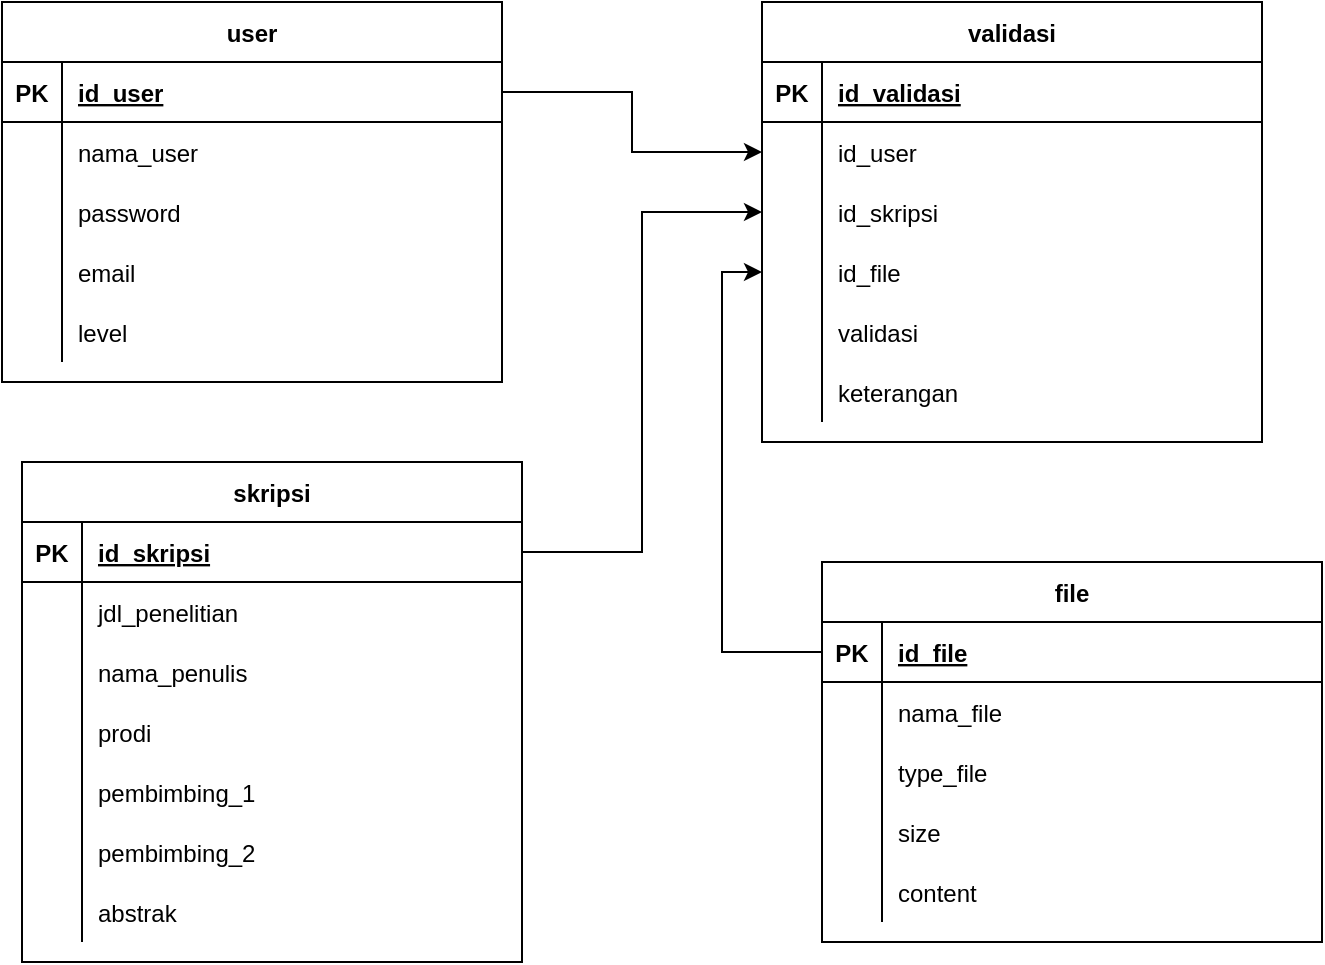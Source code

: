 <mxfile version="15.0.3" type="github">
  <diagram id="R2lEEEUBdFMjLlhIrx00" name="Page-1">
    <mxGraphModel dx="806" dy="522" grid="1" gridSize="10" guides="1" tooltips="1" connect="1" arrows="1" fold="1" page="1" pageScale="1" pageWidth="850" pageHeight="1100" math="0" shadow="0" extFonts="Permanent Marker^https://fonts.googleapis.com/css?family=Permanent+Marker">
      <root>
        <mxCell id="0" />
        <mxCell id="1" parent="0" />
        <mxCell id="C-vyLk0tnHw3VtMMgP7b-2" value="validasi" style="shape=table;startSize=30;container=1;collapsible=1;childLayout=tableLayout;fixedRows=1;rowLines=0;fontStyle=1;align=center;resizeLast=1;" parent="1" vertex="1">
          <mxGeometry x="500" y="120" width="250" height="220" as="geometry" />
        </mxCell>
        <mxCell id="C-vyLk0tnHw3VtMMgP7b-3" value="" style="shape=partialRectangle;collapsible=0;dropTarget=0;pointerEvents=0;fillColor=none;points=[[0,0.5],[1,0.5]];portConstraint=eastwest;top=0;left=0;right=0;bottom=1;" parent="C-vyLk0tnHw3VtMMgP7b-2" vertex="1">
          <mxGeometry y="30" width="250" height="30" as="geometry" />
        </mxCell>
        <mxCell id="C-vyLk0tnHw3VtMMgP7b-4" value="PK" style="shape=partialRectangle;overflow=hidden;connectable=0;fillColor=none;top=0;left=0;bottom=0;right=0;fontStyle=1;" parent="C-vyLk0tnHw3VtMMgP7b-3" vertex="1">
          <mxGeometry width="30" height="30" as="geometry" />
        </mxCell>
        <mxCell id="C-vyLk0tnHw3VtMMgP7b-5" value="id_validasi" style="shape=partialRectangle;overflow=hidden;connectable=0;fillColor=none;top=0;left=0;bottom=0;right=0;align=left;spacingLeft=6;fontStyle=5;" parent="C-vyLk0tnHw3VtMMgP7b-3" vertex="1">
          <mxGeometry x="30" width="220" height="30" as="geometry" />
        </mxCell>
        <mxCell id="JtGjOE6p_e_jFeNWXsGq-41" style="shape=partialRectangle;collapsible=0;dropTarget=0;pointerEvents=0;fillColor=none;points=[[0,0.5],[1,0.5]];portConstraint=eastwest;top=0;left=0;right=0;bottom=0;" vertex="1" parent="C-vyLk0tnHw3VtMMgP7b-2">
          <mxGeometry y="60" width="250" height="30" as="geometry" />
        </mxCell>
        <mxCell id="JtGjOE6p_e_jFeNWXsGq-42" style="shape=partialRectangle;overflow=hidden;connectable=0;fillColor=none;top=0;left=0;bottom=0;right=0;" vertex="1" parent="JtGjOE6p_e_jFeNWXsGq-41">
          <mxGeometry width="30" height="30" as="geometry" />
        </mxCell>
        <mxCell id="JtGjOE6p_e_jFeNWXsGq-43" value="id_user" style="shape=partialRectangle;overflow=hidden;connectable=0;fillColor=none;top=0;left=0;bottom=0;right=0;align=left;spacingLeft=6;" vertex="1" parent="JtGjOE6p_e_jFeNWXsGq-41">
          <mxGeometry x="30" width="220" height="30" as="geometry" />
        </mxCell>
        <mxCell id="C-vyLk0tnHw3VtMMgP7b-6" value="" style="shape=partialRectangle;collapsible=0;dropTarget=0;pointerEvents=0;fillColor=none;points=[[0,0.5],[1,0.5]];portConstraint=eastwest;top=0;left=0;right=0;bottom=0;" parent="C-vyLk0tnHw3VtMMgP7b-2" vertex="1">
          <mxGeometry y="90" width="250" height="30" as="geometry" />
        </mxCell>
        <mxCell id="C-vyLk0tnHw3VtMMgP7b-7" value="" style="shape=partialRectangle;overflow=hidden;connectable=0;fillColor=none;top=0;left=0;bottom=0;right=0;" parent="C-vyLk0tnHw3VtMMgP7b-6" vertex="1">
          <mxGeometry width="30" height="30" as="geometry" />
        </mxCell>
        <mxCell id="C-vyLk0tnHw3VtMMgP7b-8" value="id_skripsi" style="shape=partialRectangle;overflow=hidden;connectable=0;fillColor=none;top=0;left=0;bottom=0;right=0;align=left;spacingLeft=6;" parent="C-vyLk0tnHw3VtMMgP7b-6" vertex="1">
          <mxGeometry x="30" width="220" height="30" as="geometry" />
        </mxCell>
        <mxCell id="C-vyLk0tnHw3VtMMgP7b-9" value="" style="shape=partialRectangle;collapsible=0;dropTarget=0;pointerEvents=0;fillColor=none;points=[[0,0.5],[1,0.5]];portConstraint=eastwest;top=0;left=0;right=0;bottom=0;" parent="C-vyLk0tnHw3VtMMgP7b-2" vertex="1">
          <mxGeometry y="120" width="250" height="30" as="geometry" />
        </mxCell>
        <mxCell id="C-vyLk0tnHw3VtMMgP7b-10" value="" style="shape=partialRectangle;overflow=hidden;connectable=0;fillColor=none;top=0;left=0;bottom=0;right=0;" parent="C-vyLk0tnHw3VtMMgP7b-9" vertex="1">
          <mxGeometry width="30" height="30" as="geometry" />
        </mxCell>
        <mxCell id="C-vyLk0tnHw3VtMMgP7b-11" value="id_file" style="shape=partialRectangle;overflow=hidden;connectable=0;fillColor=none;top=0;left=0;bottom=0;right=0;align=left;spacingLeft=6;" parent="C-vyLk0tnHw3VtMMgP7b-9" vertex="1">
          <mxGeometry x="30" width="220" height="30" as="geometry" />
        </mxCell>
        <mxCell id="JtGjOE6p_e_jFeNWXsGq-44" style="shape=partialRectangle;collapsible=0;dropTarget=0;pointerEvents=0;fillColor=none;points=[[0,0.5],[1,0.5]];portConstraint=eastwest;top=0;left=0;right=0;bottom=0;" vertex="1" parent="C-vyLk0tnHw3VtMMgP7b-2">
          <mxGeometry y="150" width="250" height="30" as="geometry" />
        </mxCell>
        <mxCell id="JtGjOE6p_e_jFeNWXsGq-45" style="shape=partialRectangle;overflow=hidden;connectable=0;fillColor=none;top=0;left=0;bottom=0;right=0;" vertex="1" parent="JtGjOE6p_e_jFeNWXsGq-44">
          <mxGeometry width="30" height="30" as="geometry" />
        </mxCell>
        <mxCell id="JtGjOE6p_e_jFeNWXsGq-46" value="validasi" style="shape=partialRectangle;overflow=hidden;connectable=0;fillColor=none;top=0;left=0;bottom=0;right=0;align=left;spacingLeft=6;" vertex="1" parent="JtGjOE6p_e_jFeNWXsGq-44">
          <mxGeometry x="30" width="220" height="30" as="geometry" />
        </mxCell>
        <mxCell id="JtGjOE6p_e_jFeNWXsGq-47" style="shape=partialRectangle;collapsible=0;dropTarget=0;pointerEvents=0;fillColor=none;points=[[0,0.5],[1,0.5]];portConstraint=eastwest;top=0;left=0;right=0;bottom=0;" vertex="1" parent="C-vyLk0tnHw3VtMMgP7b-2">
          <mxGeometry y="180" width="250" height="30" as="geometry" />
        </mxCell>
        <mxCell id="JtGjOE6p_e_jFeNWXsGq-48" style="shape=partialRectangle;overflow=hidden;connectable=0;fillColor=none;top=0;left=0;bottom=0;right=0;" vertex="1" parent="JtGjOE6p_e_jFeNWXsGq-47">
          <mxGeometry width="30" height="30" as="geometry" />
        </mxCell>
        <mxCell id="JtGjOE6p_e_jFeNWXsGq-49" style="shape=partialRectangle;overflow=hidden;connectable=0;fillColor=none;top=0;left=0;bottom=0;right=0;align=left;spacingLeft=6;" vertex="1" parent="JtGjOE6p_e_jFeNWXsGq-47">
          <mxGeometry x="30" width="220" height="30" as="geometry" />
        </mxCell>
        <mxCell id="C-vyLk0tnHw3VtMMgP7b-13" value="file" style="shape=table;startSize=30;container=1;collapsible=1;childLayout=tableLayout;fixedRows=1;rowLines=0;fontStyle=1;align=center;resizeLast=1;" parent="1" vertex="1">
          <mxGeometry x="530" y="400" width="250" height="190" as="geometry" />
        </mxCell>
        <mxCell id="C-vyLk0tnHw3VtMMgP7b-14" value="" style="shape=partialRectangle;collapsible=0;dropTarget=0;pointerEvents=0;fillColor=none;points=[[0,0.5],[1,0.5]];portConstraint=eastwest;top=0;left=0;right=0;bottom=1;" parent="C-vyLk0tnHw3VtMMgP7b-13" vertex="1">
          <mxGeometry y="30" width="250" height="30" as="geometry" />
        </mxCell>
        <mxCell id="C-vyLk0tnHw3VtMMgP7b-15" value="PK" style="shape=partialRectangle;overflow=hidden;connectable=0;fillColor=none;top=0;left=0;bottom=0;right=0;fontStyle=1;" parent="C-vyLk0tnHw3VtMMgP7b-14" vertex="1">
          <mxGeometry width="30" height="30" as="geometry" />
        </mxCell>
        <mxCell id="C-vyLk0tnHw3VtMMgP7b-16" value="id_file" style="shape=partialRectangle;overflow=hidden;connectable=0;fillColor=none;top=0;left=0;bottom=0;right=0;align=left;spacingLeft=6;fontStyle=5;" parent="C-vyLk0tnHw3VtMMgP7b-14" vertex="1">
          <mxGeometry x="30" width="220" height="30" as="geometry" />
        </mxCell>
        <mxCell id="C-vyLk0tnHw3VtMMgP7b-17" value="" style="shape=partialRectangle;collapsible=0;dropTarget=0;pointerEvents=0;fillColor=none;points=[[0,0.5],[1,0.5]];portConstraint=eastwest;top=0;left=0;right=0;bottom=0;" parent="C-vyLk0tnHw3VtMMgP7b-13" vertex="1">
          <mxGeometry y="60" width="250" height="30" as="geometry" />
        </mxCell>
        <mxCell id="C-vyLk0tnHw3VtMMgP7b-18" value="" style="shape=partialRectangle;overflow=hidden;connectable=0;fillColor=none;top=0;left=0;bottom=0;right=0;" parent="C-vyLk0tnHw3VtMMgP7b-17" vertex="1">
          <mxGeometry width="30" height="30" as="geometry" />
        </mxCell>
        <mxCell id="C-vyLk0tnHw3VtMMgP7b-19" value="nama_file" style="shape=partialRectangle;overflow=hidden;connectable=0;fillColor=none;top=0;left=0;bottom=0;right=0;align=left;spacingLeft=6;" parent="C-vyLk0tnHw3VtMMgP7b-17" vertex="1">
          <mxGeometry x="30" width="220" height="30" as="geometry" />
        </mxCell>
        <mxCell id="C-vyLk0tnHw3VtMMgP7b-20" value="" style="shape=partialRectangle;collapsible=0;dropTarget=0;pointerEvents=0;fillColor=none;points=[[0,0.5],[1,0.5]];portConstraint=eastwest;top=0;left=0;right=0;bottom=0;" parent="C-vyLk0tnHw3VtMMgP7b-13" vertex="1">
          <mxGeometry y="90" width="250" height="30" as="geometry" />
        </mxCell>
        <mxCell id="C-vyLk0tnHw3VtMMgP7b-21" value="" style="shape=partialRectangle;overflow=hidden;connectable=0;fillColor=none;top=0;left=0;bottom=0;right=0;" parent="C-vyLk0tnHw3VtMMgP7b-20" vertex="1">
          <mxGeometry width="30" height="30" as="geometry" />
        </mxCell>
        <mxCell id="C-vyLk0tnHw3VtMMgP7b-22" value="type_file" style="shape=partialRectangle;overflow=hidden;connectable=0;fillColor=none;top=0;left=0;bottom=0;right=0;align=left;spacingLeft=6;" parent="C-vyLk0tnHw3VtMMgP7b-20" vertex="1">
          <mxGeometry x="30" width="220" height="30" as="geometry" />
        </mxCell>
        <mxCell id="JtGjOE6p_e_jFeNWXsGq-38" style="shape=partialRectangle;collapsible=0;dropTarget=0;pointerEvents=0;fillColor=none;points=[[0,0.5],[1,0.5]];portConstraint=eastwest;top=0;left=0;right=0;bottom=0;" vertex="1" parent="C-vyLk0tnHw3VtMMgP7b-13">
          <mxGeometry y="120" width="250" height="30" as="geometry" />
        </mxCell>
        <mxCell id="JtGjOE6p_e_jFeNWXsGq-39" style="shape=partialRectangle;overflow=hidden;connectable=0;fillColor=none;top=0;left=0;bottom=0;right=0;" vertex="1" parent="JtGjOE6p_e_jFeNWXsGq-38">
          <mxGeometry width="30" height="30" as="geometry" />
        </mxCell>
        <mxCell id="JtGjOE6p_e_jFeNWXsGq-40" value="size" style="shape=partialRectangle;overflow=hidden;connectable=0;fillColor=none;top=0;left=0;bottom=0;right=0;align=left;spacingLeft=6;" vertex="1" parent="JtGjOE6p_e_jFeNWXsGq-38">
          <mxGeometry x="30" width="220" height="30" as="geometry" />
        </mxCell>
        <mxCell id="JtGjOE6p_e_jFeNWXsGq-35" style="shape=partialRectangle;collapsible=0;dropTarget=0;pointerEvents=0;fillColor=none;points=[[0,0.5],[1,0.5]];portConstraint=eastwest;top=0;left=0;right=0;bottom=0;" vertex="1" parent="C-vyLk0tnHw3VtMMgP7b-13">
          <mxGeometry y="150" width="250" height="30" as="geometry" />
        </mxCell>
        <mxCell id="JtGjOE6p_e_jFeNWXsGq-36" style="shape=partialRectangle;overflow=hidden;connectable=0;fillColor=none;top=0;left=0;bottom=0;right=0;" vertex="1" parent="JtGjOE6p_e_jFeNWXsGq-35">
          <mxGeometry width="30" height="30" as="geometry" />
        </mxCell>
        <mxCell id="JtGjOE6p_e_jFeNWXsGq-37" value="content" style="shape=partialRectangle;overflow=hidden;connectable=0;fillColor=none;top=0;left=0;bottom=0;right=0;align=left;spacingLeft=6;" vertex="1" parent="JtGjOE6p_e_jFeNWXsGq-35">
          <mxGeometry x="30" width="220" height="30" as="geometry" />
        </mxCell>
        <mxCell id="C-vyLk0tnHw3VtMMgP7b-23" value="user" style="shape=table;startSize=30;container=1;collapsible=1;childLayout=tableLayout;fixedRows=1;rowLines=0;fontStyle=1;align=center;resizeLast=1;" parent="1" vertex="1">
          <mxGeometry x="120" y="120" width="250" height="190" as="geometry" />
        </mxCell>
        <mxCell id="C-vyLk0tnHw3VtMMgP7b-24" value="" style="shape=partialRectangle;collapsible=0;dropTarget=0;pointerEvents=0;fillColor=none;points=[[0,0.5],[1,0.5]];portConstraint=eastwest;top=0;left=0;right=0;bottom=1;" parent="C-vyLk0tnHw3VtMMgP7b-23" vertex="1">
          <mxGeometry y="30" width="250" height="30" as="geometry" />
        </mxCell>
        <mxCell id="C-vyLk0tnHw3VtMMgP7b-25" value="PK" style="shape=partialRectangle;overflow=hidden;connectable=0;fillColor=none;top=0;left=0;bottom=0;right=0;fontStyle=1;" parent="C-vyLk0tnHw3VtMMgP7b-24" vertex="1">
          <mxGeometry width="30" height="30" as="geometry" />
        </mxCell>
        <mxCell id="C-vyLk0tnHw3VtMMgP7b-26" value="id_user" style="shape=partialRectangle;overflow=hidden;connectable=0;fillColor=none;top=0;left=0;bottom=0;right=0;align=left;spacingLeft=6;fontStyle=5;" parent="C-vyLk0tnHw3VtMMgP7b-24" vertex="1">
          <mxGeometry x="30" width="220" height="30" as="geometry" />
        </mxCell>
        <mxCell id="C-vyLk0tnHw3VtMMgP7b-27" value="" style="shape=partialRectangle;collapsible=0;dropTarget=0;pointerEvents=0;fillColor=none;points=[[0,0.5],[1,0.5]];portConstraint=eastwest;top=0;left=0;right=0;bottom=0;" parent="C-vyLk0tnHw3VtMMgP7b-23" vertex="1">
          <mxGeometry y="60" width="250" height="30" as="geometry" />
        </mxCell>
        <mxCell id="C-vyLk0tnHw3VtMMgP7b-28" value="" style="shape=partialRectangle;overflow=hidden;connectable=0;fillColor=none;top=0;left=0;bottom=0;right=0;" parent="C-vyLk0tnHw3VtMMgP7b-27" vertex="1">
          <mxGeometry width="30" height="30" as="geometry" />
        </mxCell>
        <mxCell id="C-vyLk0tnHw3VtMMgP7b-29" value="nama_user" style="shape=partialRectangle;overflow=hidden;connectable=0;fillColor=none;top=0;left=0;bottom=0;right=0;align=left;spacingLeft=6;" parent="C-vyLk0tnHw3VtMMgP7b-27" vertex="1">
          <mxGeometry x="30" width="220" height="30" as="geometry" />
        </mxCell>
        <mxCell id="JtGjOE6p_e_jFeNWXsGq-4" style="shape=partialRectangle;collapsible=0;dropTarget=0;pointerEvents=0;fillColor=none;points=[[0,0.5],[1,0.5]];portConstraint=eastwest;top=0;left=0;right=0;bottom=0;" vertex="1" parent="C-vyLk0tnHw3VtMMgP7b-23">
          <mxGeometry y="90" width="250" height="30" as="geometry" />
        </mxCell>
        <mxCell id="JtGjOE6p_e_jFeNWXsGq-5" style="shape=partialRectangle;overflow=hidden;connectable=0;fillColor=none;top=0;left=0;bottom=0;right=0;" vertex="1" parent="JtGjOE6p_e_jFeNWXsGq-4">
          <mxGeometry width="30" height="30" as="geometry" />
        </mxCell>
        <mxCell id="JtGjOE6p_e_jFeNWXsGq-6" value="password" style="shape=partialRectangle;overflow=hidden;connectable=0;fillColor=none;top=0;left=0;bottom=0;right=0;align=left;spacingLeft=6;" vertex="1" parent="JtGjOE6p_e_jFeNWXsGq-4">
          <mxGeometry x="30" width="220" height="30" as="geometry" />
        </mxCell>
        <mxCell id="JtGjOE6p_e_jFeNWXsGq-7" style="shape=partialRectangle;collapsible=0;dropTarget=0;pointerEvents=0;fillColor=none;points=[[0,0.5],[1,0.5]];portConstraint=eastwest;top=0;left=0;right=0;bottom=0;" vertex="1" parent="C-vyLk0tnHw3VtMMgP7b-23">
          <mxGeometry y="120" width="250" height="30" as="geometry" />
        </mxCell>
        <mxCell id="JtGjOE6p_e_jFeNWXsGq-8" style="shape=partialRectangle;overflow=hidden;connectable=0;fillColor=none;top=0;left=0;bottom=0;right=0;" vertex="1" parent="JtGjOE6p_e_jFeNWXsGq-7">
          <mxGeometry width="30" height="30" as="geometry" />
        </mxCell>
        <mxCell id="JtGjOE6p_e_jFeNWXsGq-9" value="email" style="shape=partialRectangle;overflow=hidden;connectable=0;fillColor=none;top=0;left=0;bottom=0;right=0;align=left;spacingLeft=6;" vertex="1" parent="JtGjOE6p_e_jFeNWXsGq-7">
          <mxGeometry x="30" width="220" height="30" as="geometry" />
        </mxCell>
        <mxCell id="JtGjOE6p_e_jFeNWXsGq-10" style="shape=partialRectangle;collapsible=0;dropTarget=0;pointerEvents=0;fillColor=none;points=[[0,0.5],[1,0.5]];portConstraint=eastwest;top=0;left=0;right=0;bottom=0;" vertex="1" parent="C-vyLk0tnHw3VtMMgP7b-23">
          <mxGeometry y="150" width="250" height="30" as="geometry" />
        </mxCell>
        <mxCell id="JtGjOE6p_e_jFeNWXsGq-11" style="shape=partialRectangle;overflow=hidden;connectable=0;fillColor=none;top=0;left=0;bottom=0;right=0;" vertex="1" parent="JtGjOE6p_e_jFeNWXsGq-10">
          <mxGeometry width="30" height="30" as="geometry" />
        </mxCell>
        <mxCell id="JtGjOE6p_e_jFeNWXsGq-12" value="level" style="shape=partialRectangle;overflow=hidden;connectable=0;fillColor=none;top=0;left=0;bottom=0;right=0;align=left;spacingLeft=6;" vertex="1" parent="JtGjOE6p_e_jFeNWXsGq-10">
          <mxGeometry x="30" width="220" height="30" as="geometry" />
        </mxCell>
        <mxCell id="JtGjOE6p_e_jFeNWXsGq-13" value="skripsi" style="shape=table;startSize=30;container=1;collapsible=1;childLayout=tableLayout;fixedRows=1;rowLines=0;fontStyle=1;align=center;resizeLast=1;" vertex="1" parent="1">
          <mxGeometry x="130" y="350" width="250" height="250" as="geometry" />
        </mxCell>
        <mxCell id="JtGjOE6p_e_jFeNWXsGq-14" value="" style="shape=partialRectangle;collapsible=0;dropTarget=0;pointerEvents=0;fillColor=none;points=[[0,0.5],[1,0.5]];portConstraint=eastwest;top=0;left=0;right=0;bottom=1;" vertex="1" parent="JtGjOE6p_e_jFeNWXsGq-13">
          <mxGeometry y="30" width="250" height="30" as="geometry" />
        </mxCell>
        <mxCell id="JtGjOE6p_e_jFeNWXsGq-15" value="PK" style="shape=partialRectangle;overflow=hidden;connectable=0;fillColor=none;top=0;left=0;bottom=0;right=0;fontStyle=1;" vertex="1" parent="JtGjOE6p_e_jFeNWXsGq-14">
          <mxGeometry width="30" height="30" as="geometry" />
        </mxCell>
        <mxCell id="JtGjOE6p_e_jFeNWXsGq-16" value="id_skripsi" style="shape=partialRectangle;overflow=hidden;connectable=0;fillColor=none;top=0;left=0;bottom=0;right=0;align=left;spacingLeft=6;fontStyle=5;" vertex="1" parent="JtGjOE6p_e_jFeNWXsGq-14">
          <mxGeometry x="30" width="220" height="30" as="geometry" />
        </mxCell>
        <mxCell id="JtGjOE6p_e_jFeNWXsGq-17" value="" style="shape=partialRectangle;collapsible=0;dropTarget=0;pointerEvents=0;fillColor=none;points=[[0,0.5],[1,0.5]];portConstraint=eastwest;top=0;left=0;right=0;bottom=0;" vertex="1" parent="JtGjOE6p_e_jFeNWXsGq-13">
          <mxGeometry y="60" width="250" height="30" as="geometry" />
        </mxCell>
        <mxCell id="JtGjOE6p_e_jFeNWXsGq-18" value="" style="shape=partialRectangle;overflow=hidden;connectable=0;fillColor=none;top=0;left=0;bottom=0;right=0;" vertex="1" parent="JtGjOE6p_e_jFeNWXsGq-17">
          <mxGeometry width="30" height="30" as="geometry" />
        </mxCell>
        <mxCell id="JtGjOE6p_e_jFeNWXsGq-19" value="jdl_penelitian" style="shape=partialRectangle;overflow=hidden;connectable=0;fillColor=none;top=0;left=0;bottom=0;right=0;align=left;spacingLeft=6;" vertex="1" parent="JtGjOE6p_e_jFeNWXsGq-17">
          <mxGeometry x="30" width="220" height="30" as="geometry" />
        </mxCell>
        <mxCell id="JtGjOE6p_e_jFeNWXsGq-20" style="shape=partialRectangle;collapsible=0;dropTarget=0;pointerEvents=0;fillColor=none;points=[[0,0.5],[1,0.5]];portConstraint=eastwest;top=0;left=0;right=0;bottom=0;" vertex="1" parent="JtGjOE6p_e_jFeNWXsGq-13">
          <mxGeometry y="90" width="250" height="30" as="geometry" />
        </mxCell>
        <mxCell id="JtGjOE6p_e_jFeNWXsGq-21" style="shape=partialRectangle;overflow=hidden;connectable=0;fillColor=none;top=0;left=0;bottom=0;right=0;" vertex="1" parent="JtGjOE6p_e_jFeNWXsGq-20">
          <mxGeometry width="30" height="30" as="geometry" />
        </mxCell>
        <mxCell id="JtGjOE6p_e_jFeNWXsGq-22" value="nama_penulis" style="shape=partialRectangle;overflow=hidden;connectable=0;fillColor=none;top=0;left=0;bottom=0;right=0;align=left;spacingLeft=6;" vertex="1" parent="JtGjOE6p_e_jFeNWXsGq-20">
          <mxGeometry x="30" width="220" height="30" as="geometry" />
        </mxCell>
        <mxCell id="JtGjOE6p_e_jFeNWXsGq-23" style="shape=partialRectangle;collapsible=0;dropTarget=0;pointerEvents=0;fillColor=none;points=[[0,0.5],[1,0.5]];portConstraint=eastwest;top=0;left=0;right=0;bottom=0;" vertex="1" parent="JtGjOE6p_e_jFeNWXsGq-13">
          <mxGeometry y="120" width="250" height="30" as="geometry" />
        </mxCell>
        <mxCell id="JtGjOE6p_e_jFeNWXsGq-24" style="shape=partialRectangle;overflow=hidden;connectable=0;fillColor=none;top=0;left=0;bottom=0;right=0;" vertex="1" parent="JtGjOE6p_e_jFeNWXsGq-23">
          <mxGeometry width="30" height="30" as="geometry" />
        </mxCell>
        <mxCell id="JtGjOE6p_e_jFeNWXsGq-25" value="prodi" style="shape=partialRectangle;overflow=hidden;connectable=0;fillColor=none;top=0;left=0;bottom=0;right=0;align=left;spacingLeft=6;" vertex="1" parent="JtGjOE6p_e_jFeNWXsGq-23">
          <mxGeometry x="30" width="220" height="30" as="geometry" />
        </mxCell>
        <mxCell id="JtGjOE6p_e_jFeNWXsGq-26" style="shape=partialRectangle;collapsible=0;dropTarget=0;pointerEvents=0;fillColor=none;points=[[0,0.5],[1,0.5]];portConstraint=eastwest;top=0;left=0;right=0;bottom=0;" vertex="1" parent="JtGjOE6p_e_jFeNWXsGq-13">
          <mxGeometry y="150" width="250" height="30" as="geometry" />
        </mxCell>
        <mxCell id="JtGjOE6p_e_jFeNWXsGq-27" style="shape=partialRectangle;overflow=hidden;connectable=0;fillColor=none;top=0;left=0;bottom=0;right=0;" vertex="1" parent="JtGjOE6p_e_jFeNWXsGq-26">
          <mxGeometry width="30" height="30" as="geometry" />
        </mxCell>
        <mxCell id="JtGjOE6p_e_jFeNWXsGq-28" value="pembimbing_1" style="shape=partialRectangle;overflow=hidden;connectable=0;fillColor=none;top=0;left=0;bottom=0;right=0;align=left;spacingLeft=6;" vertex="1" parent="JtGjOE6p_e_jFeNWXsGq-26">
          <mxGeometry x="30" width="220" height="30" as="geometry" />
        </mxCell>
        <mxCell id="JtGjOE6p_e_jFeNWXsGq-32" style="shape=partialRectangle;collapsible=0;dropTarget=0;pointerEvents=0;fillColor=none;points=[[0,0.5],[1,0.5]];portConstraint=eastwest;top=0;left=0;right=0;bottom=0;" vertex="1" parent="JtGjOE6p_e_jFeNWXsGq-13">
          <mxGeometry y="180" width="250" height="30" as="geometry" />
        </mxCell>
        <mxCell id="JtGjOE6p_e_jFeNWXsGq-33" style="shape=partialRectangle;overflow=hidden;connectable=0;fillColor=none;top=0;left=0;bottom=0;right=0;" vertex="1" parent="JtGjOE6p_e_jFeNWXsGq-32">
          <mxGeometry width="30" height="30" as="geometry" />
        </mxCell>
        <mxCell id="JtGjOE6p_e_jFeNWXsGq-34" value="pembimbing_2" style="shape=partialRectangle;overflow=hidden;connectable=0;fillColor=none;top=0;left=0;bottom=0;right=0;align=left;spacingLeft=6;" vertex="1" parent="JtGjOE6p_e_jFeNWXsGq-32">
          <mxGeometry x="30" width="220" height="30" as="geometry" />
        </mxCell>
        <mxCell id="JtGjOE6p_e_jFeNWXsGq-29" style="shape=partialRectangle;collapsible=0;dropTarget=0;pointerEvents=0;fillColor=none;points=[[0,0.5],[1,0.5]];portConstraint=eastwest;top=0;left=0;right=0;bottom=0;" vertex="1" parent="JtGjOE6p_e_jFeNWXsGq-13">
          <mxGeometry y="210" width="250" height="30" as="geometry" />
        </mxCell>
        <mxCell id="JtGjOE6p_e_jFeNWXsGq-30" style="shape=partialRectangle;overflow=hidden;connectable=0;fillColor=none;top=0;left=0;bottom=0;right=0;" vertex="1" parent="JtGjOE6p_e_jFeNWXsGq-29">
          <mxGeometry width="30" height="30" as="geometry" />
        </mxCell>
        <mxCell id="JtGjOE6p_e_jFeNWXsGq-31" value="abstrak" style="shape=partialRectangle;overflow=hidden;connectable=0;fillColor=none;top=0;left=0;bottom=0;right=0;align=left;spacingLeft=6;" vertex="1" parent="JtGjOE6p_e_jFeNWXsGq-29">
          <mxGeometry x="30" width="220" height="30" as="geometry" />
        </mxCell>
        <mxCell id="JtGjOE6p_e_jFeNWXsGq-51" value="keterangan" style="shape=partialRectangle;overflow=hidden;connectable=0;fillColor=none;top=0;left=0;bottom=0;right=0;align=left;spacingLeft=6;" vertex="1" parent="1">
          <mxGeometry x="530" y="300" width="220" height="30" as="geometry" />
        </mxCell>
        <mxCell id="JtGjOE6p_e_jFeNWXsGq-52" style="edgeStyle=orthogonalEdgeStyle;rounded=0;orthogonalLoop=1;jettySize=auto;html=1;exitX=0;exitY=0.5;exitDx=0;exitDy=0;entryX=0;entryY=0.5;entryDx=0;entryDy=0;" edge="1" parent="1" source="C-vyLk0tnHw3VtMMgP7b-14" target="C-vyLk0tnHw3VtMMgP7b-9">
          <mxGeometry relative="1" as="geometry" />
        </mxCell>
        <mxCell id="JtGjOE6p_e_jFeNWXsGq-53" style="edgeStyle=orthogonalEdgeStyle;rounded=0;orthogonalLoop=1;jettySize=auto;html=1;exitX=1;exitY=0.5;exitDx=0;exitDy=0;entryX=0;entryY=0.5;entryDx=0;entryDy=0;" edge="1" parent="1" source="JtGjOE6p_e_jFeNWXsGq-14" target="C-vyLk0tnHw3VtMMgP7b-6">
          <mxGeometry relative="1" as="geometry" />
        </mxCell>
        <mxCell id="JtGjOE6p_e_jFeNWXsGq-54" style="edgeStyle=orthogonalEdgeStyle;rounded=0;orthogonalLoop=1;jettySize=auto;html=1;exitX=1;exitY=0.5;exitDx=0;exitDy=0;entryX=0;entryY=0.5;entryDx=0;entryDy=0;" edge="1" parent="1" source="C-vyLk0tnHw3VtMMgP7b-24" target="JtGjOE6p_e_jFeNWXsGq-41">
          <mxGeometry relative="1" as="geometry" />
        </mxCell>
      </root>
    </mxGraphModel>
  </diagram>
</mxfile>
